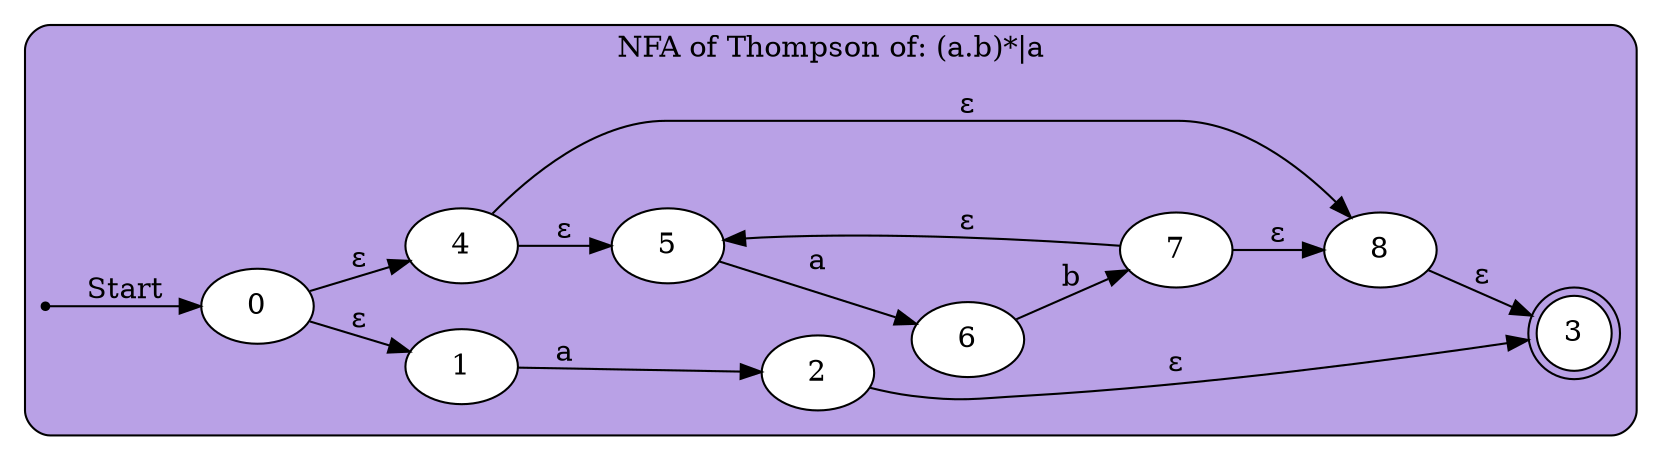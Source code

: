 digraph finite_state_machine{
    rankdir=LR;
    subgraph cluster{
        style = "rounded,filled";
        color = "#000000";
        fillcolor = "0.724 0.3 0.9";
        node [shape = point ] qi;
        node [style = "rounded,filled", color = "#000000", fillcolor = white, shape = doublecircle] 3;
        node [style = "rounded,filled", color = "#000000", fillcolor = white, shape="oval"];
        qi -> 0 [ label = "Start" ];
	0 -> 1 [ label = "&epsilon;" ];
	0 -> 4 [ label = "&epsilon;" ];
	1 -> 2 [ label = "a" ];
	2 -> 3 [ label = "&epsilon;" ];
	4 -> 5 [ label = "&epsilon;" ];
	4 -> 8 [ label = "&epsilon;" ];
	5 -> 6 [ label = "a" ];
	6 -> 7 [ label = "b" ];
	7 -> 8 [ label = "&epsilon;" ];
	7 -> 5 [ label = "&epsilon;" ];
	8 -> 3 [ label = "&epsilon;" ];
	label = "NFA of Thompson of: (a.b)*|a";
    }
}